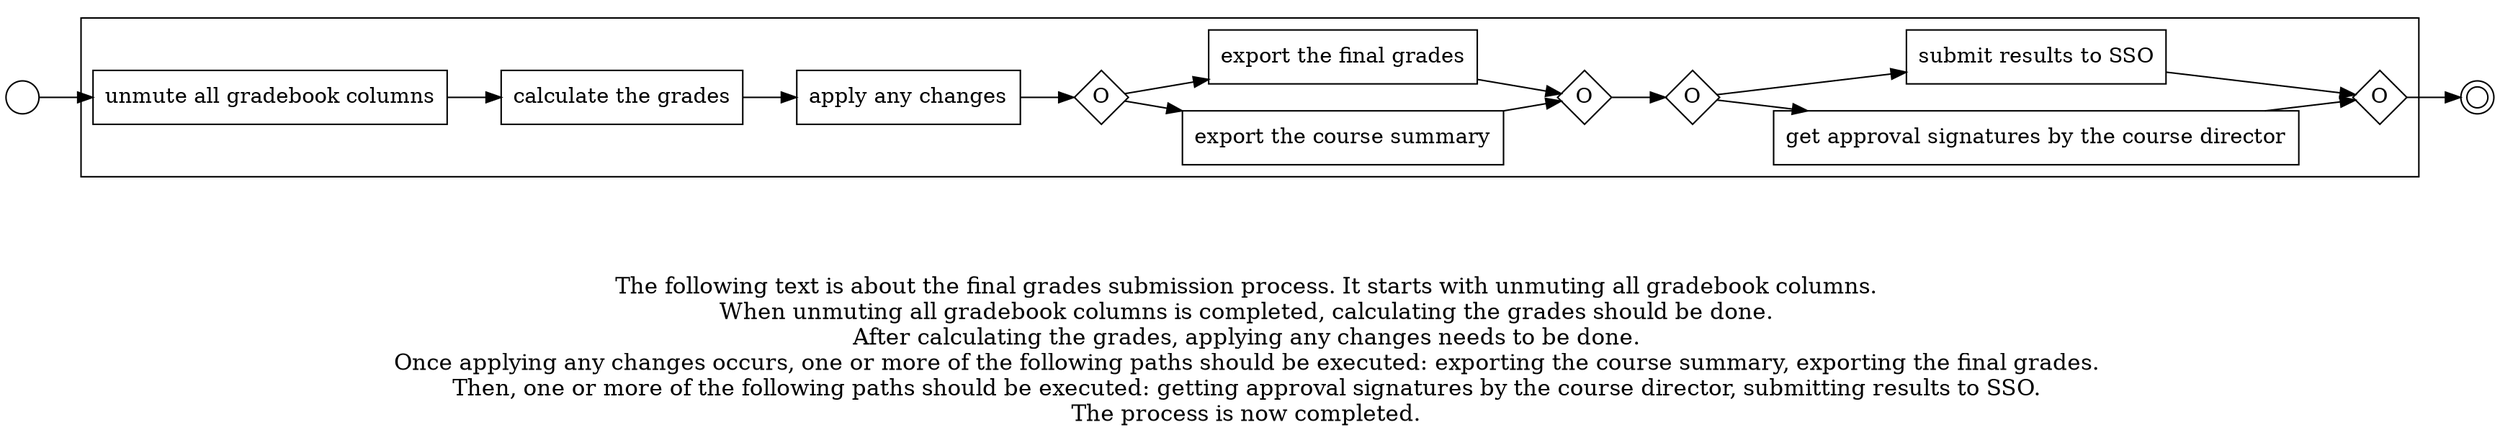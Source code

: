 digraph "final grades submission process_19" {
	graph [rankdir=LR]
	START_NODE [label="" shape=circle width=0.3]
	subgraph CLUSTER_0 {
		"unmute all gradebook columns" [shape=box]
		"calculate the grades" [shape=box]
		"unmute all gradebook columns" -> "calculate the grades"
		"apply any changes" [shape=box]
		"calculate the grades" -> "apply any changes"
		"OR_SPLIT--4. Re-calculate and get approval_YPDP" [label=O fixedsize=true shape=diamond width=0.5]
		"apply any changes" -> "OR_SPLIT--4. Re-calculate and get approval_YPDP"
		"export the course summary" [shape=box]
		"OR_SPLIT--4. Re-calculate and get approval_YPDP" -> "export the course summary"
		"export the final grades" [shape=box]
		"OR_SPLIT--4. Re-calculate and get approval_YPDP" -> "export the final grades"
		"OR_JOIN--4. Re-calculate and get approval_YPDP" [label=O fixedsize=true shape=diamond width=0.5]
		"export the course summary" -> "OR_JOIN--4. Re-calculate and get approval_YPDP"
		"export the final grades" -> "OR_JOIN--4. Re-calculate and get approval_YPDP"
		"OR_SPLIT--5. Submit results to SSO_NAE9" [label=O fixedsize=true shape=diamond width=0.5]
		"OR_JOIN--4. Re-calculate and get approval_YPDP" -> "OR_SPLIT--5. Submit results to SSO_NAE9"
		"get approval signatures by the course director" [shape=box]
		"OR_SPLIT--5. Submit results to SSO_NAE9" -> "get approval signatures by the course director"
		"submit results to SSO" [shape=box]
		"OR_SPLIT--5. Submit results to SSO_NAE9" -> "submit results to SSO"
		"OR_JOIN--5. Submit results to SSO_NAE9" [label=O fixedsize=true shape=diamond width=0.5]
		"get approval signatures by the course director" -> "OR_JOIN--5. Submit results to SSO_NAE9"
		"submit results to SSO" -> "OR_JOIN--5. Submit results to SSO_NAE9"
	}
	START_NODE -> "unmute all gradebook columns"
	END_NODE [label="" shape=doublecircle width=0.2]
	"OR_JOIN--5. Submit results to SSO_NAE9" -> END_NODE
	fontsize=15 label="\n\n
The following text is about the final grades submission process. It starts with unmuting all gradebook columns. 
When unmuting all gradebook columns is completed, calculating the grades should be done. 
After calculating the grades, applying any changes needs to be done. 
Once applying any changes occurs, one or more of the following paths should be executed: exporting the course summary, exporting the final grades. 
Then, one or more of the following paths should be executed: getting approval signatures by the course director, submitting results to SSO. 
The process is now completed. 
"
}

